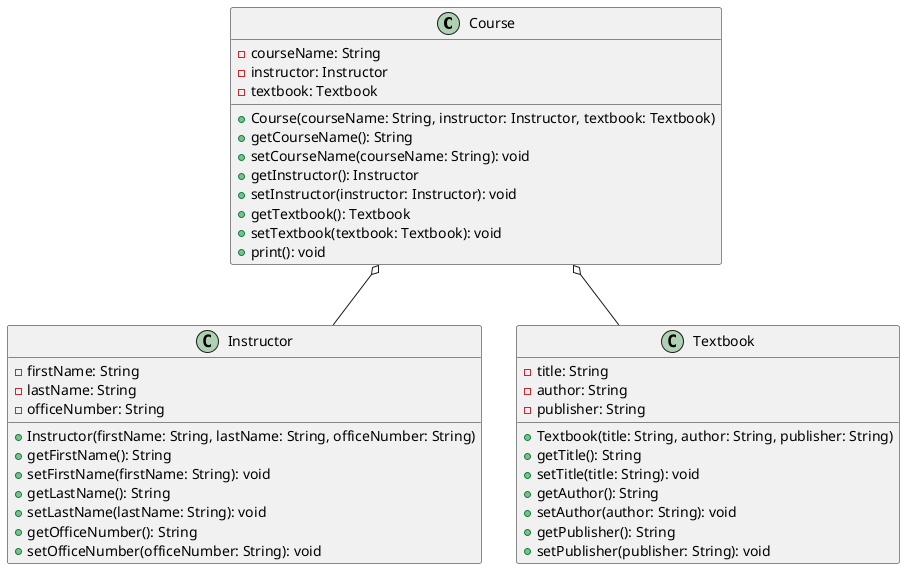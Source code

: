 @startuml classdiagram3

class Course {
  - courseName: String
  - instructor: Instructor
  - textbook: Textbook

  + Course(courseName: String, instructor: Instructor, textbook: Textbook)
  + getCourseName(): String
  + setCourseName(courseName: String): void
  + getInstructor(): Instructor
  + setInstructor(instructor: Instructor): void
  + getTextbook(): Textbook
  + setTextbook(textbook: Textbook): void
  + print(): void
}

class Instructor {
  - firstName: String
  - lastName: String
  - officeNumber: String

  + Instructor(firstName: String, lastName: String, officeNumber: String)
  + getFirstName(): String
  + setFirstName(firstName: String): void
  + getLastName(): String
  + setLastName(lastName: String): void
  + getOfficeNumber(): String
  + setOfficeNumber(officeNumber: String): void
}

class Textbook {
  - title: String
  - author: String
  - publisher: String

  + Textbook(title: String, author: String, publisher: String)
  + getTitle(): String
  + setTitle(title: String): void
  + getAuthor(): String
  + setAuthor(author: String): void
  + getPublisher(): String
  + setPublisher(publisher: String): void
}

Course o-- Instructor
Course o-- Textbook

@enduml
